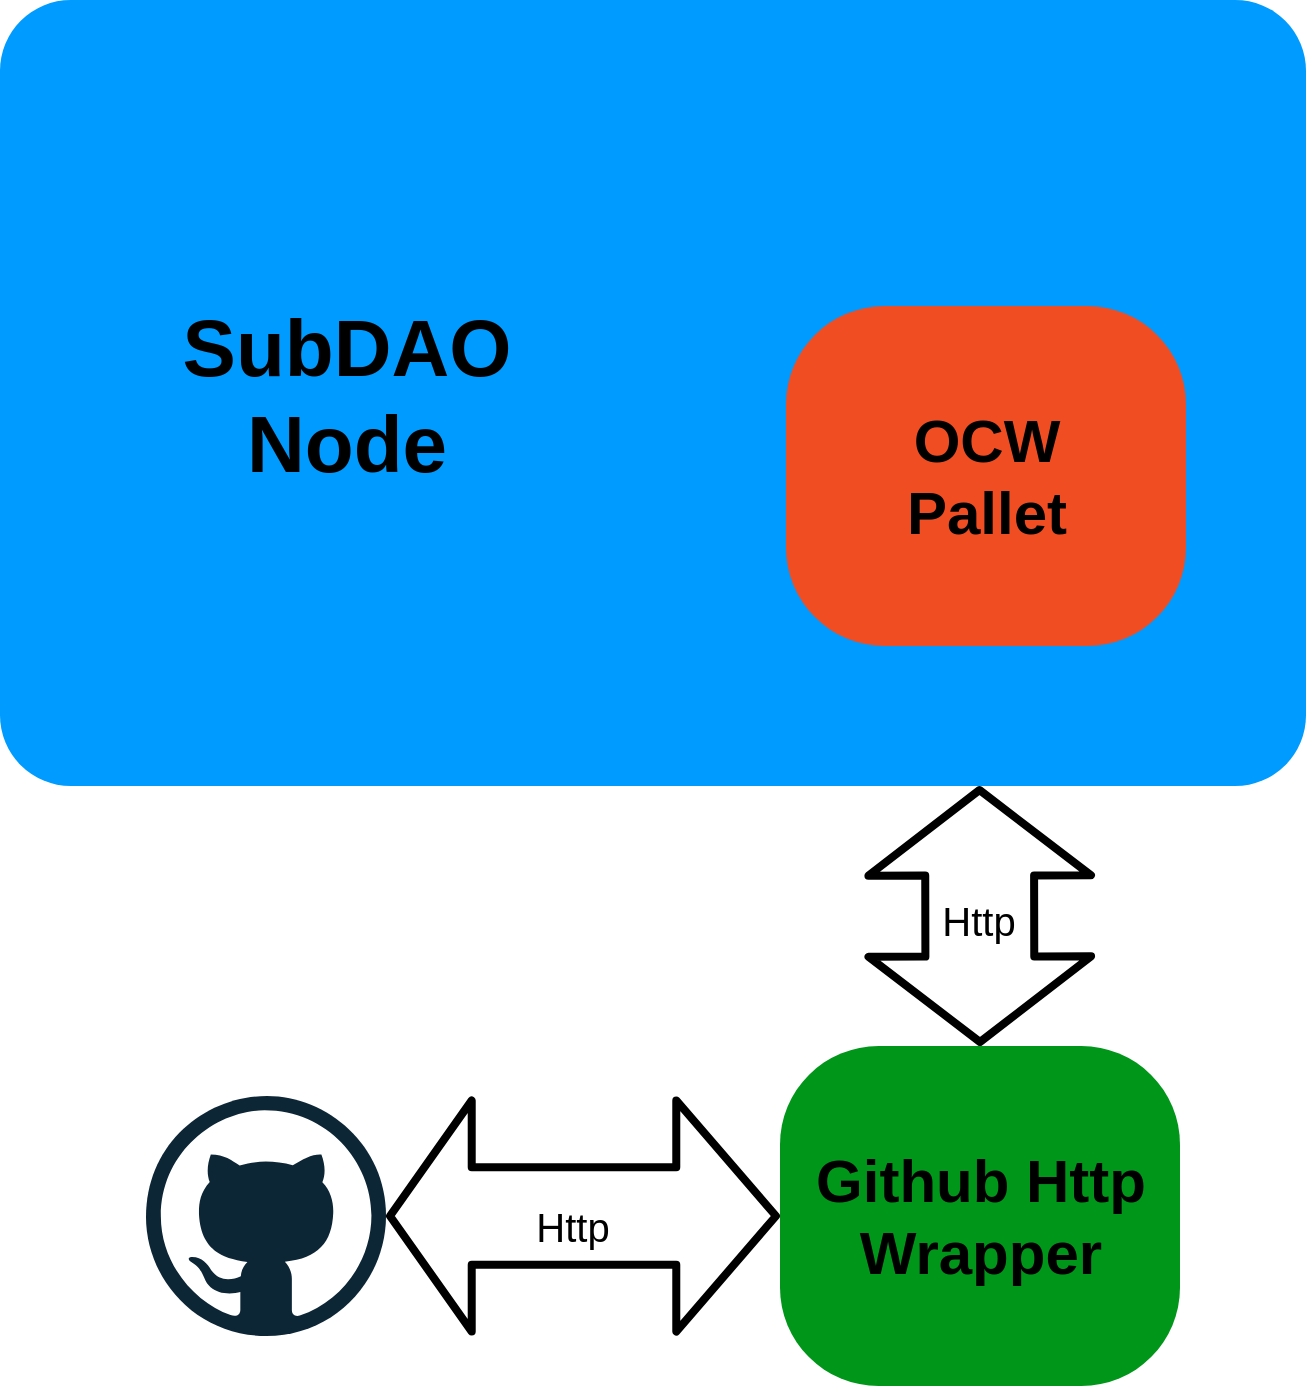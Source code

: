 <mxfile version="13.9.2" type="github">
  <diagram name="Page-1" id="7a6c530e-6e37-e111-ec74-82921da8cc10">
    <mxGraphModel dx="1186" dy="799" grid="1" gridSize="10" guides="1" tooltips="1" connect="1" arrows="1" fold="1" page="1" pageScale="1.5" pageWidth="1169" pageHeight="826" background="none" math="0" shadow="0">
      <root>
        <mxCell id="0" style=";html=1;" />
        <mxCell id="1" style=";html=1;" parent="0" />
        <mxCell id="23046e2b9bb16c14-116" value="" style="whiteSpace=wrap;html=1;rounded=1;shadow=0;strokeColor=none;strokeWidth=2;fillColor=#009BFF;fontSize=20;fontColor=#FFFFFF;align=center;arcSize=9;verticalAlign=top;spacingTop=4;" parent="1" vertex="1">
          <mxGeometry x="87" y="67" width="653" height="393" as="geometry" />
        </mxCell>
        <mxCell id="14ZdlUtdtlf5y-mvOtUs-4" value="" style="rounded=1;whiteSpace=wrap;html=1;shadow=0;strokeWidth=2;fontSize=12;fontColor=#FFFFFF;align=center;strokeColor=none;arcSize=29;verticalAlign=top;fillColor=#009619;" vertex="1" parent="1">
          <mxGeometry x="477" y="590" width="200" height="170" as="geometry" />
        </mxCell>
        <mxCell id="14ZdlUtdtlf5y-mvOtUs-5" value="" style="dashed=0;outlineConnect=0;html=1;align=center;labelPosition=center;verticalLabelPosition=bottom;verticalAlign=top;shape=mxgraph.weblogos.github;fillColor=#009619;" vertex="1" parent="1">
          <mxGeometry x="160" y="615" width="120" height="120" as="geometry" />
        </mxCell>
        <mxCell id="14ZdlUtdtlf5y-mvOtUs-6" value="&lt;font style=&quot;font-size: 40px&quot;&gt;&lt;b&gt;SubDAO&lt;br&gt;Node&lt;/b&gt;&lt;/font&gt;" style="text;html=1;align=center;verticalAlign=middle;resizable=0;points=[];autosize=1;" vertex="1" parent="1">
          <mxGeometry x="170" y="238.5" width="180" height="50" as="geometry" />
        </mxCell>
        <mxCell id="14ZdlUtdtlf5y-mvOtUs-8" value="&lt;span style=&quot;font-size: 30px&quot;&gt;&lt;b&gt;Github Http&lt;br&gt;Wrapper&lt;/b&gt;&lt;/span&gt;" style="text;html=1;align=center;verticalAlign=middle;resizable=0;points=[];autosize=1;" vertex="1" parent="1">
          <mxGeometry x="487" y="650" width="180" height="50" as="geometry" />
        </mxCell>
        <mxCell id="14ZdlUtdtlf5y-mvOtUs-9" value="" style="group" vertex="1" connectable="0" parent="1">
          <mxGeometry x="480" y="220" width="200" height="170" as="geometry" />
        </mxCell>
        <mxCell id="23046e2b9bb16c14-28" value="" style="rounded=1;whiteSpace=wrap;html=1;shadow=0;strokeWidth=2;fillColor=#F04D22;fontSize=12;fontColor=#FFFFFF;align=center;strokeColor=none;arcSize=29;verticalAlign=top;" parent="14ZdlUtdtlf5y-mvOtUs-9" vertex="1">
          <mxGeometry width="200" height="170" as="geometry" />
        </mxCell>
        <mxCell id="14ZdlUtdtlf5y-mvOtUs-7" value="&lt;span style=&quot;font-size: 30px&quot;&gt;&lt;b&gt;OCW&lt;br&gt;Pallet&lt;/b&gt;&lt;/span&gt;" style="text;html=1;align=center;verticalAlign=middle;resizable=0;points=[];autosize=1;" vertex="1" parent="14ZdlUtdtlf5y-mvOtUs-9">
          <mxGeometry x="50" y="60" width="100" height="50" as="geometry" />
        </mxCell>
        <mxCell id="14ZdlUtdtlf5y-mvOtUs-10" value="" style="shape=flexArrow;endArrow=classic;startArrow=classic;html=1;entryX=0.75;entryY=1;entryDx=0;entryDy=0;exitX=0.5;exitY=0;exitDx=0;exitDy=0;endWidth=52.857;endSize=12.914;startWidth=52.857;startSize=12.914;width=51.429;strokeWidth=4;" edge="1" parent="1" source="14ZdlUtdtlf5y-mvOtUs-4" target="23046e2b9bb16c14-116">
          <mxGeometry width="50" height="50" relative="1" as="geometry">
            <mxPoint x="530" y="530" as="sourcePoint" />
            <mxPoint x="580" y="480" as="targetPoint" />
          </mxGeometry>
        </mxCell>
        <mxCell id="14ZdlUtdtlf5y-mvOtUs-13" value="&lt;font style=&quot;font-size: 20px&quot;&gt;Http&lt;/font&gt;" style="edgeLabel;html=1;align=center;verticalAlign=middle;resizable=0;points=[];" vertex="1" connectable="0" parent="14ZdlUtdtlf5y-mvOtUs-10">
          <mxGeometry x="-0.026" y="1" relative="1" as="geometry">
            <mxPoint as="offset" />
          </mxGeometry>
        </mxCell>
        <mxCell id="14ZdlUtdtlf5y-mvOtUs-11" value="" style="shape=flexArrow;endArrow=classic;startArrow=classic;html=1;entryX=0;entryY=0.5;entryDx=0;entryDy=0;endWidth=62.857;endSize=15.286;startWidth=62.857;startSize=12.286;width=45.714;strokeWidth=4;" edge="1" parent="1" source="14ZdlUtdtlf5y-mvOtUs-5" target="14ZdlUtdtlf5y-mvOtUs-4">
          <mxGeometry width="50" height="50" relative="1" as="geometry">
            <mxPoint x="820" y="540" as="sourcePoint" />
            <mxPoint x="870" y="490" as="targetPoint" />
          </mxGeometry>
        </mxCell>
        <mxCell id="14ZdlUtdtlf5y-mvOtUs-14" value="&lt;font style=&quot;font-size: 20px&quot;&gt;Http&lt;/font&gt;" style="edgeLabel;html=1;align=center;verticalAlign=middle;resizable=0;points=[];" vertex="1" connectable="0" parent="14ZdlUtdtlf5y-mvOtUs-11">
          <mxGeometry x="-0.06" y="-5" relative="1" as="geometry">
            <mxPoint as="offset" />
          </mxGeometry>
        </mxCell>
      </root>
    </mxGraphModel>
  </diagram>
</mxfile>
